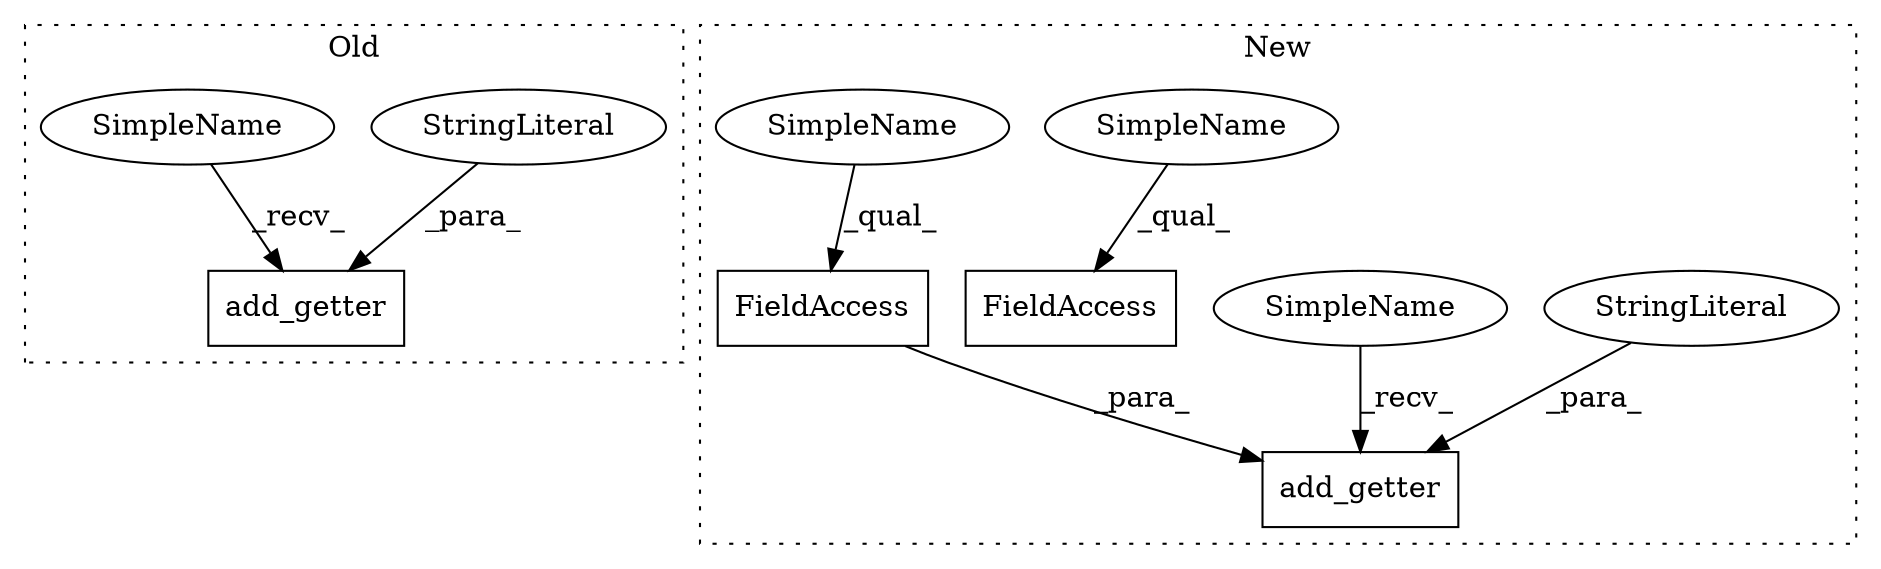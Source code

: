 digraph G {
subgraph cluster0 {
1 [label="add_getter" a="32" s="2550,2630" l="11,1" shape="box"];
6 [label="StringLiteral" a="45" s="2561" l="13" shape="ellipse"];
7 [label="SimpleName" a="42" s="2545" l="4" shape="ellipse"];
label = "Old";
style="dotted";
}
subgraph cluster1 {
2 [label="add_getter" a="32" s="2470,2516" l="11,1" shape="box"];
3 [label="FieldAccess" a="22" s="2495" l="21" shape="box"];
4 [label="FieldAccess" a="22" s="2443" l="15" shape="box"];
5 [label="StringLiteral" a="45" s="2481" l="13" shape="ellipse"];
8 [label="SimpleName" a="42" s="2465" l="4" shape="ellipse"];
9 [label="SimpleName" a="42" s="2443" l="4" shape="ellipse"];
10 [label="SimpleName" a="42" s="2495" l="4" shape="ellipse"];
label = "New";
style="dotted";
}
3 -> 2 [label="_para_"];
5 -> 2 [label="_para_"];
6 -> 1 [label="_para_"];
7 -> 1 [label="_recv_"];
8 -> 2 [label="_recv_"];
9 -> 4 [label="_qual_"];
10 -> 3 [label="_qual_"];
}